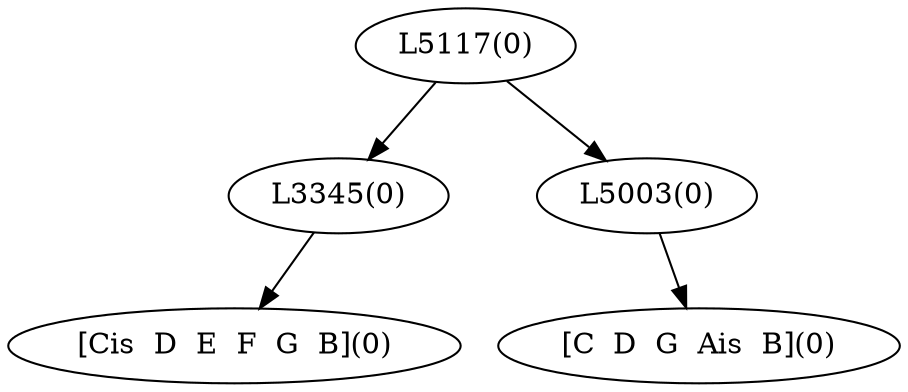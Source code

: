 digraph sample{
"L3345(0)"->"[Cis  D  E  F  G  B](0)"
"L5003(0)"->"[C  D  G  Ais  B](0)"
"L5117(0)"->"L3345(0)"
"L5117(0)"->"L5003(0)"
{rank = min; "L5117(0)"}
{rank = same; "L3345(0)"; "L5003(0)";}
{rank = max; "[C  D  G  Ais  B](0)"; "[Cis  D  E  F  G  B](0)";}
}